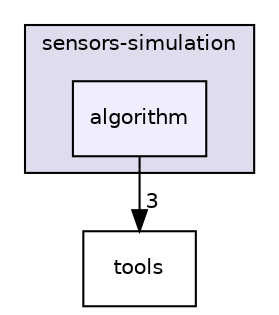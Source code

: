digraph "include/state-observation/sensors-simulation/algorithm" {
  compound=true
  node [ fontsize="10", fontname="Helvetica"];
  edge [ labelfontsize="10", labelfontname="Helvetica"];
  subgraph clusterdir_2561071a805c5ec499f97a9e3197d13a {
    graph [ bgcolor="#ddddee", pencolor="black", label="sensors-simulation" fontname="Helvetica", fontsize="10", URL="dir_2561071a805c5ec499f97a9e3197d13a.html"]
  dir_76bfa9e00259859f137b7dcbc3882557 [shape=box, label="algorithm", style="filled", fillcolor="#eeeeff", pencolor="black", URL="dir_76bfa9e00259859f137b7dcbc3882557.html"];
  }
  dir_10173d511f8d64922babfe9876d221d4 [shape=box label="tools" URL="dir_10173d511f8d64922babfe9876d221d4.html"];
  dir_76bfa9e00259859f137b7dcbc3882557->dir_10173d511f8d64922babfe9876d221d4 [headlabel="3", labeldistance=1.5 headhref="dir_000009_000010.html"];
}
